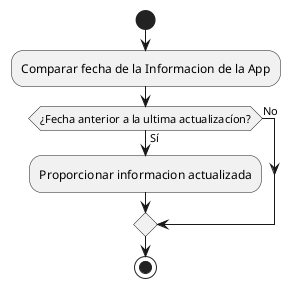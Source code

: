 @startuml Carga_de_informacion
|Usuario|
start
  :Comparar fecha de la Informacion de la App;
  if (¿Fecha anterior a la ultima actualizacíon?) then (Sí)
    :Proporcionar informacion actualizada;
  else (No)
  endif
stop
@enduml
